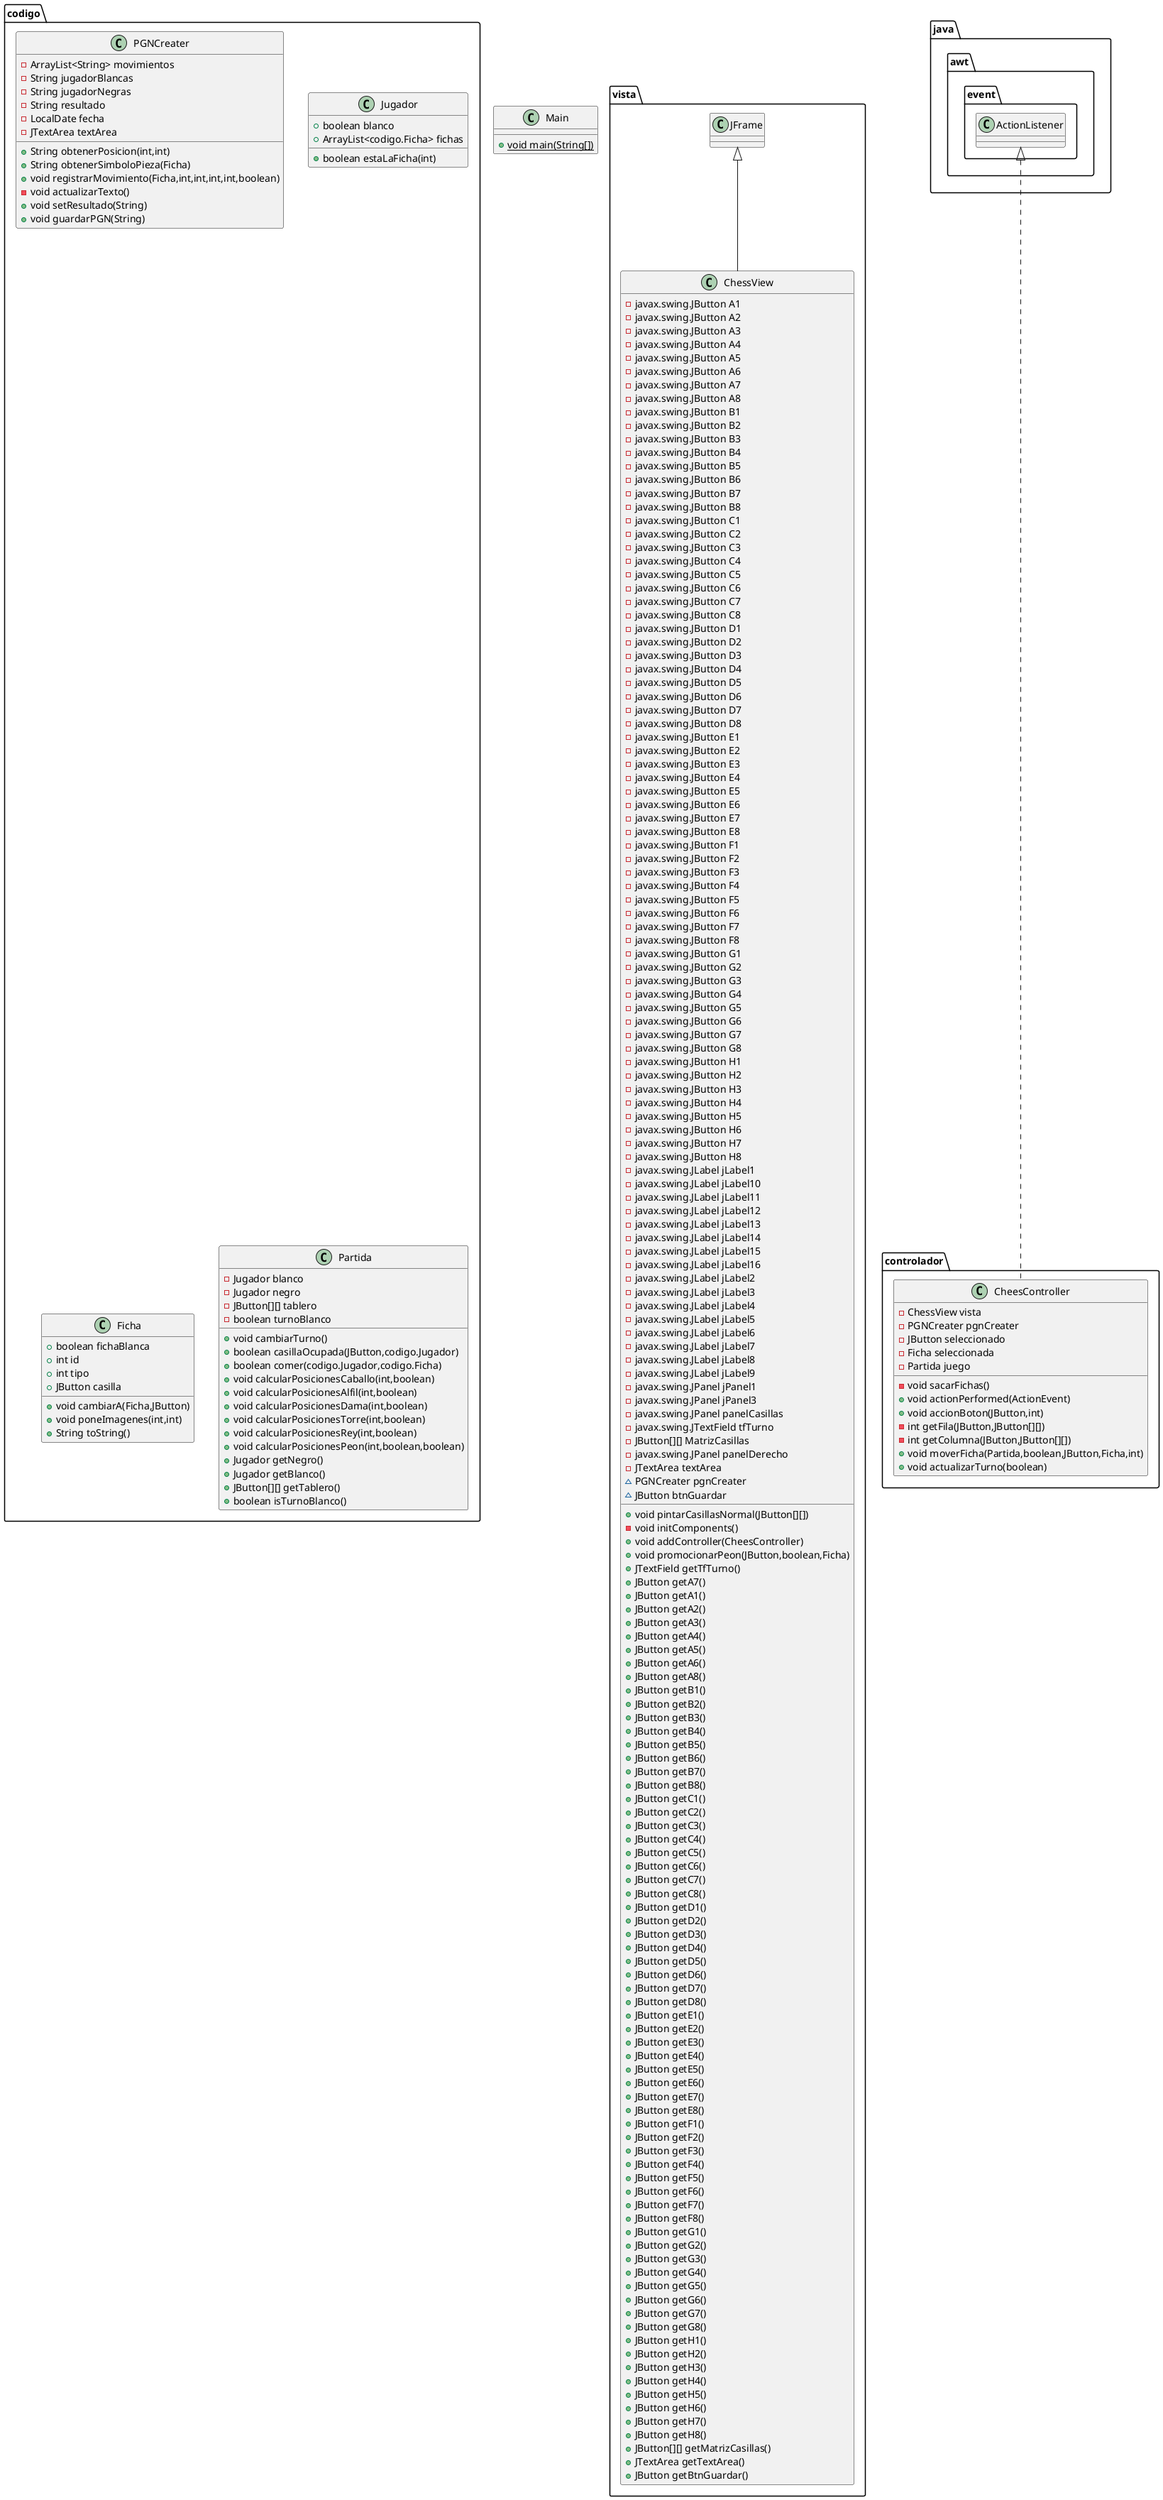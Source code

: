 @startuml
class codigo.PGNCreater {
- ArrayList<String> movimientos
- String jugadorBlancas
- String jugadorNegras
- String resultado
- LocalDate fecha
- JTextArea textArea
+ String obtenerPosicion(int,int)
+ String obtenerSimboloPieza(Ficha)
+ void registrarMovimiento(Ficha,int,int,int,int,boolean)
- void actualizarTexto()
+ void setResultado(String)
+ void guardarPGN(String)
}


class codigo.Jugador {
+ boolean blanco
+ ArrayList<codigo.Ficha> fichas
+ boolean estaLaFicha(int)
}


class Main {
+ {static} void main(String[])
}

class vista.ChessView {
- javax.swing.JButton A1
- javax.swing.JButton A2
- javax.swing.JButton A3
- javax.swing.JButton A4
- javax.swing.JButton A5
- javax.swing.JButton A6
- javax.swing.JButton A7
- javax.swing.JButton A8
- javax.swing.JButton B1
- javax.swing.JButton B2
- javax.swing.JButton B3
- javax.swing.JButton B4
- javax.swing.JButton B5
- javax.swing.JButton B6
- javax.swing.JButton B7
- javax.swing.JButton B8
- javax.swing.JButton C1
- javax.swing.JButton C2
- javax.swing.JButton C3
- javax.swing.JButton C4
- javax.swing.JButton C5
- javax.swing.JButton C6
- javax.swing.JButton C7
- javax.swing.JButton C8
- javax.swing.JButton D1
- javax.swing.JButton D2
- javax.swing.JButton D3
- javax.swing.JButton D4
- javax.swing.JButton D5
- javax.swing.JButton D6
- javax.swing.JButton D7
- javax.swing.JButton D8
- javax.swing.JButton E1
- javax.swing.JButton E2
- javax.swing.JButton E3
- javax.swing.JButton E4
- javax.swing.JButton E5
- javax.swing.JButton E6
- javax.swing.JButton E7
- javax.swing.JButton E8
- javax.swing.JButton F1
- javax.swing.JButton F2
- javax.swing.JButton F3
- javax.swing.JButton F4
- javax.swing.JButton F5
- javax.swing.JButton F6
- javax.swing.JButton F7
- javax.swing.JButton F8
- javax.swing.JButton G1
- javax.swing.JButton G2
- javax.swing.JButton G3
- javax.swing.JButton G4
- javax.swing.JButton G5
- javax.swing.JButton G6
- javax.swing.JButton G7
- javax.swing.JButton G8
- javax.swing.JButton H1
- javax.swing.JButton H2
- javax.swing.JButton H3
- javax.swing.JButton H4
- javax.swing.JButton H5
- javax.swing.JButton H6
- javax.swing.JButton H7
- javax.swing.JButton H8
- javax.swing.JLabel jLabel1
- javax.swing.JLabel jLabel10
- javax.swing.JLabel jLabel11
- javax.swing.JLabel jLabel12
- javax.swing.JLabel jLabel13
- javax.swing.JLabel jLabel14
- javax.swing.JLabel jLabel15
- javax.swing.JLabel jLabel16
- javax.swing.JLabel jLabel2
- javax.swing.JLabel jLabel3
- javax.swing.JLabel jLabel4
- javax.swing.JLabel jLabel5
- javax.swing.JLabel jLabel6
- javax.swing.JLabel jLabel7
- javax.swing.JLabel jLabel8
- javax.swing.JLabel jLabel9
- javax.swing.JPanel jPanel1
- javax.swing.JPanel jPanel3
- javax.swing.JPanel panelCasillas
- javax.swing.JTextField tfTurno
- JButton[][] MatrizCasillas
- javax.swing.JPanel panelDerecho
- JTextArea textArea
~ PGNCreater pgnCreater
~ JButton btnGuardar
+ void pintarCasillasNormal(JButton[][])
- void initComponents()
+ void addController(CheesController)
+ void promocionarPeon(JButton,boolean,Ficha)
+ JTextField getTfTurno()
+ JButton getA7()
+ JButton getA1()
+ JButton getA2()
+ JButton getA3()
+ JButton getA4()
+ JButton getA5()
+ JButton getA6()
+ JButton getA8()
+ JButton getB1()
+ JButton getB2()
+ JButton getB3()
+ JButton getB4()
+ JButton getB5()
+ JButton getB6()
+ JButton getB7()
+ JButton getB8()
+ JButton getC1()
+ JButton getC2()
+ JButton getC3()
+ JButton getC4()
+ JButton getC5()
+ JButton getC6()
+ JButton getC7()
+ JButton getC8()
+ JButton getD1()
+ JButton getD2()
+ JButton getD3()
+ JButton getD4()
+ JButton getD5()
+ JButton getD6()
+ JButton getD7()
+ JButton getD8()
+ JButton getE1()
+ JButton getE2()
+ JButton getE3()
+ JButton getE4()
+ JButton getE5()
+ JButton getE6()
+ JButton getE7()
+ JButton getE8()
+ JButton getF1()
+ JButton getF2()
+ JButton getF3()
+ JButton getF4()
+ JButton getF5()
+ JButton getF6()
+ JButton getF7()
+ JButton getF8()
+ JButton getG1()
+ JButton getG2()
+ JButton getG3()
+ JButton getG4()
+ JButton getG5()
+ JButton getG6()
+ JButton getG7()
+ JButton getG8()
+ JButton getH1()
+ JButton getH2()
+ JButton getH3()
+ JButton getH4()
+ JButton getH5()
+ JButton getH6()
+ JButton getH7()
+ JButton getH8()
+ JButton[][] getMatrizCasillas()
+ JTextArea getTextArea()
+ JButton getBtnGuardar()
}


class codigo.Ficha {
+ boolean fichaBlanca
+ int id
+ int tipo
+ JButton casilla
+ void cambiarA(Ficha,JButton)
+ void poneImagenes(int,int)
+ String toString()
}


class controlador.CheesController {
- ChessView vista
- PGNCreater pgnCreater
- JButton seleccionado
- Ficha seleccionada
- Partida juego
- void sacarFichas()
+ void actionPerformed(ActionEvent)
+ void accionBoton(JButton,int)
- int getFila(JButton,JButton[][])
- int getColumna(JButton,JButton[][])
+ void moverFicha(Partida,boolean,JButton,Ficha,int)
+ void actualizarTurno(boolean)
}


class codigo.Partida {
- Jugador blanco
- Jugador negro
- JButton[][] tablero
- boolean turnoBlanco
+ void cambiarTurno()
+ boolean casillaOcupada(JButton,codigo.Jugador)
+ boolean comer(codigo.Jugador,codigo.Ficha)
+ void calcularPosicionesCaballo(int,boolean)
+ void calcularPosicionesAlfil(int,boolean)
+ void calcularPosicionesDama(int,boolean)
+ void calcularPosicionesTorre(int,boolean)
+ void calcularPosicionesRey(int,boolean)
+ void calcularPosicionesPeon(int,boolean,boolean)
+ Jugador getNegro()
+ Jugador getBlanco()
+ JButton[][] getTablero()
+ boolean isTurnoBlanco()
}




vista.JFrame <|-- vista.ChessView
java.awt.event.ActionListener <|.. controlador.CheesController
@enduml